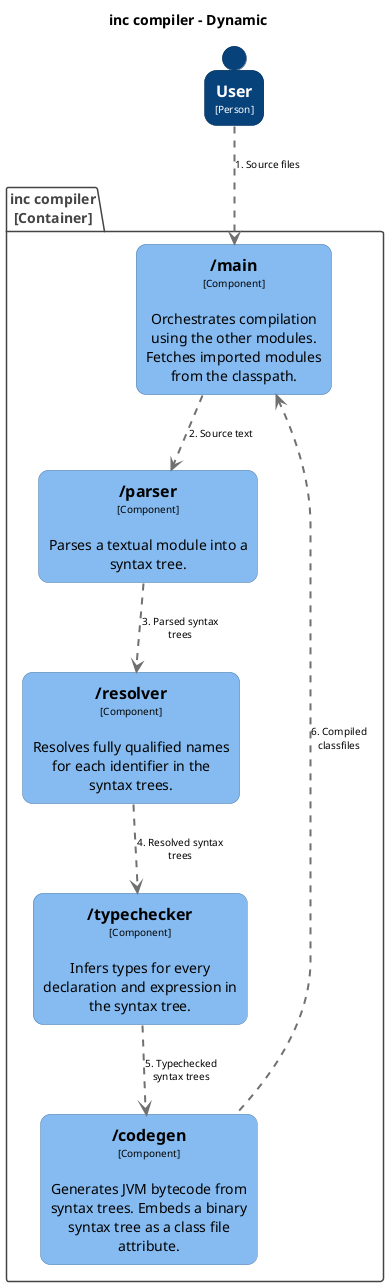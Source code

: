 @startuml
title inc compiler - Dynamic

skinparam {
  shadowing false
  arrowFontSize 10
  defaultTextAlignment center
  wrapWidth 200
  maxMessageSize 100
  PackageBorderColor<<group>> #cccccc
  PackageFontColor<<group>> #cccccc
}
hide stereotype
top to bottom direction

skinparam rectangle<<8>> {
  BackgroundColor #85bbf0
  FontColor #000000
  BorderColor #5d82a8
  roundCorner 20
}
skinparam rectangle<<9>> {
  BackgroundColor #85bbf0
  FontColor #000000
  BorderColor #5d82a8
  roundCorner 20
}
skinparam rectangle<<5>> {
  BackgroundColor #85bbf0
  FontColor #000000
  BorderColor #5d82a8
  roundCorner 20
}
skinparam rectangle<<6>> {
  BackgroundColor #85bbf0
  FontColor #000000
  BorderColor #5d82a8
  roundCorner 20
}
skinparam rectangle<<7>> {
  BackgroundColor #85bbf0
  FontColor #000000
  BorderColor #5d82a8
  roundCorner 20
}
skinparam person<<1>> {
  BackgroundColor #08427b
  FontColor #ffffff
  BorderColor #052e56
}

person "==User\n<size:10>[Person]</size>" <<1>> as 1

package "inc compiler\n[Container]" <<3>> {
  skinparam PackageBorderColor<<3>> #444444
  skinparam PackageFontColor<<3>> #444444

  rectangle "==/parser\n<size:10>[Component]</size>\n\nParses a textual module into a syntax tree." <<5>> as 5
  rectangle "==/resolver\n<size:10>[Component]</size>\n\nResolves fully qualified names for each identifier in the syntax trees." <<6>> as 6
  rectangle "==/typechecker\n<size:10>[Component]</size>\n\nInfers types for every declaration and expression in the syntax tree." <<7>> as 7
  rectangle "==/codegen\n<size:10>[Component]</size>\n\nGenerates JVM bytecode from syntax trees. Embeds a binary syntax tree as a class file attribute." <<8>> as 8
  rectangle "==/main\n<size:10>[Component]</size>\n\nOrchestrates compilation using the other modules. Fetches imported modules from the classpath." <<9>> as 9
}

1 .[#707070,thickness=2].> 9 : "1. Source files"
9 .[#707070,thickness=2].> 5 : "2. Source text"
5 .[#707070,thickness=2].> 6 : "3. Parsed syntax trees"
6 .[#707070,thickness=2].> 7 : "4. Resolved syntax trees"
7 .[#707070,thickness=2].> 8 : "5. Typechecked syntax trees"
9 <.[#707070,thickness=2]. 8 : "6. Compiled classfiles"
@enduml